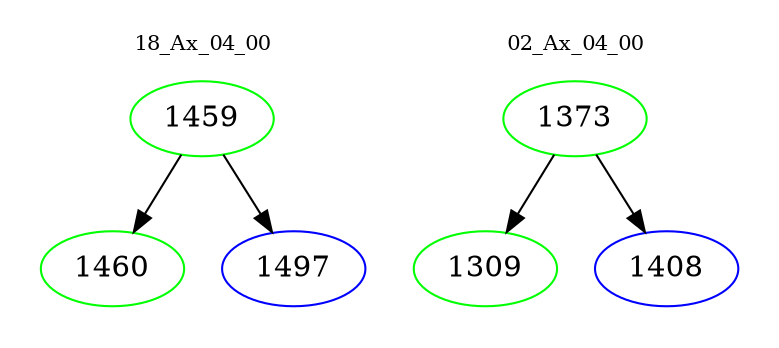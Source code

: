 digraph{
subgraph cluster_0 {
color = white
label = "18_Ax_04_00";
fontsize=10;
T0_1459 [label="1459", color="green"]
T0_1459 -> T0_1460 [color="black"]
T0_1460 [label="1460", color="green"]
T0_1459 -> T0_1497 [color="black"]
T0_1497 [label="1497", color="blue"]
}
subgraph cluster_1 {
color = white
label = "02_Ax_04_00";
fontsize=10;
T1_1373 [label="1373", color="green"]
T1_1373 -> T1_1309 [color="black"]
T1_1309 [label="1309", color="green"]
T1_1373 -> T1_1408 [color="black"]
T1_1408 [label="1408", color="blue"]
}
}
